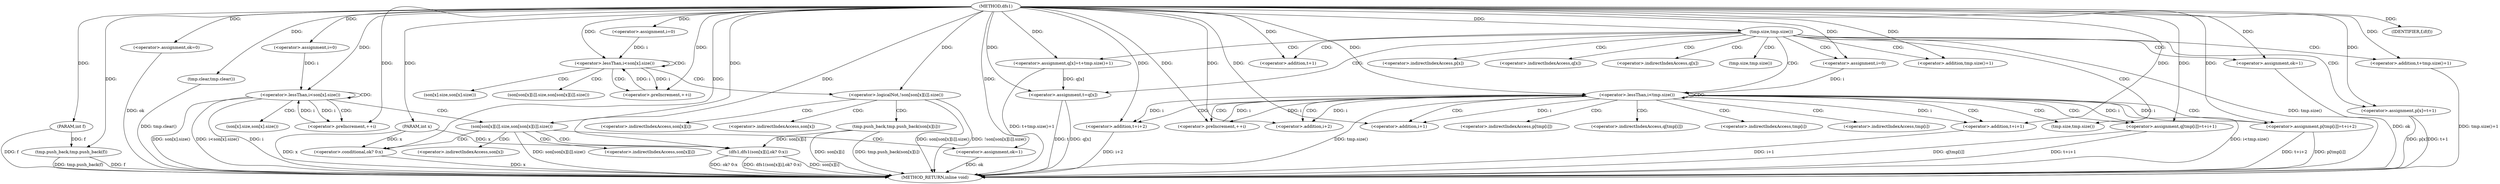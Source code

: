 digraph "dfs1" {  
"1000164" [label = "(METHOD,dfs1)" ]
"1000284" [label = "(METHOD_RETURN,inline void)" ]
"1000165" [label = "(PARAM,int x)" ]
"1000166" [label = "(PARAM,int f)" ]
"1000169" [label = "(<operator>.assignment,ok=0)" ]
"1000172" [label = "(tmp.clear,tmp.clear())" ]
"1000174" [label = "(IDENTIFIER,f,if(f))" ]
"1000175" [label = "(tmp.push_back,tmp.push_back(f))" ]
"1000179" [label = "(<operator>.assignment,i=0)" ]
"1000182" [label = "(<operator>.lessThan,i<son[x].size())" ]
"1000185" [label = "(<operator>.preIncrement,++i)" ]
"1000197" [label = "(tmp.size,tmp.size())" ]
"1000260" [label = "(<operator>.assignment,i=0)" ]
"1000263" [label = "(<operator>.lessThan,i<son[x].size())" ]
"1000266" [label = "(<operator>.preIncrement,++i)" ]
"1000188" [label = "(<operator>.logicalNot,!son[son[x][i]].size())" ]
"1000190" [label = "(tmp.push_back,tmp.push_back(son[x][i]))" ]
"1000269" [label = "(son[son[x][i]].size,son[son[x][i]].size())" ]
"1000200" [label = "(<operator>.assignment,p[x]=t+1)" ]
"1000207" [label = "(<operator>.assignment,q[x]=t+tmp.size()+1)" ]
"1000218" [label = "(<operator>.assignment,i=0)" ]
"1000221" [label = "(<operator>.lessThan,i<tmp.size())" ]
"1000224" [label = "(<operator>.preIncrement,++i)" ]
"1000250" [label = "(<operator>.assignment,t=q[x])" ]
"1000255" [label = "(<operator>.assignment,ok=1)" ]
"1000271" [label = "(dfs1,dfs1(son[x][i],ok? 0:x))" ]
"1000281" [label = "(<operator>.assignment,ok=1)" ]
"1000227" [label = "(<operator>.assignment,p[tmp[i]]=t+i+2)" ]
"1000238" [label = "(<operator>.assignment,q[tmp[i]]=t+i+1)" ]
"1000204" [label = "(<operator>.addition,t+1)" ]
"1000211" [label = "(<operator>.addition,t+tmp.size()+1)" ]
"1000277" [label = "(<operator>.conditional,ok? 0:x)" ]
"1000213" [label = "(<operator>.addition,tmp.size()+1)" ]
"1000233" [label = "(<operator>.addition,t+i+2)" ]
"1000244" [label = "(<operator>.addition,t+i+1)" ]
"1000235" [label = "(<operator>.addition,i+2)" ]
"1000246" [label = "(<operator>.addition,i+1)" ]
"1000184" [label = "(son[x].size,son[x].size())" ]
"1000265" [label = "(son[x].size,son[x].size())" ]
"1000189" [label = "(son[son[x][i]].size,son[son[x][i]].size())" ]
"1000191" [label = "(<operator>.indirectIndexAccess,son[x][i])" ]
"1000192" [label = "(<operator>.indirectIndexAccess,son[x])" ]
"1000201" [label = "(<operator>.indirectIndexAccess,p[x])" ]
"1000208" [label = "(<operator>.indirectIndexAccess,q[x])" ]
"1000223" [label = "(tmp.size,tmp.size())" ]
"1000252" [label = "(<operator>.indirectIndexAccess,q[x])" ]
"1000272" [label = "(<operator>.indirectIndexAccess,son[x][i])" ]
"1000228" [label = "(<operator>.indirectIndexAccess,p[tmp[i]])" ]
"1000239" [label = "(<operator>.indirectIndexAccess,q[tmp[i]])" ]
"1000273" [label = "(<operator>.indirectIndexAccess,son[x])" ]
"1000214" [label = "(tmp.size,tmp.size())" ]
"1000230" [label = "(<operator>.indirectIndexAccess,tmp[i])" ]
"1000241" [label = "(<operator>.indirectIndexAccess,tmp[i])" ]
  "1000165" -> "1000284"  [ label = "DDG: x"] 
  "1000166" -> "1000284"  [ label = "DDG: f"] 
  "1000169" -> "1000284"  [ label = "DDG: ok"] 
  "1000172" -> "1000284"  [ label = "DDG: tmp.clear()"] 
  "1000175" -> "1000284"  [ label = "DDG: f"] 
  "1000175" -> "1000284"  [ label = "DDG: tmp.push_back(f)"] 
  "1000197" -> "1000284"  [ label = "DDG: tmp.size()"] 
  "1000200" -> "1000284"  [ label = "DDG: p[x]"] 
  "1000200" -> "1000284"  [ label = "DDG: t+1"] 
  "1000211" -> "1000284"  [ label = "DDG: tmp.size()+1"] 
  "1000207" -> "1000284"  [ label = "DDG: t+tmp.size()+1"] 
  "1000221" -> "1000284"  [ label = "DDG: tmp.size()"] 
  "1000221" -> "1000284"  [ label = "DDG: i<tmp.size()"] 
  "1000250" -> "1000284"  [ label = "DDG: t"] 
  "1000250" -> "1000284"  [ label = "DDG: q[x]"] 
  "1000255" -> "1000284"  [ label = "DDG: ok"] 
  "1000263" -> "1000284"  [ label = "DDG: i"] 
  "1000263" -> "1000284"  [ label = "DDG: son[x].size()"] 
  "1000263" -> "1000284"  [ label = "DDG: i<son[x].size()"] 
  "1000269" -> "1000284"  [ label = "DDG: son[son[x][i]].size()"] 
  "1000271" -> "1000284"  [ label = "DDG: son[x][i]"] 
  "1000277" -> "1000284"  [ label = "DDG: x"] 
  "1000271" -> "1000284"  [ label = "DDG: ok? 0:x"] 
  "1000271" -> "1000284"  [ label = "DDG: dfs1(son[x][i],ok? 0:x)"] 
  "1000281" -> "1000284"  [ label = "DDG: ok"] 
  "1000227" -> "1000284"  [ label = "DDG: p[tmp[i]]"] 
  "1000233" -> "1000284"  [ label = "DDG: i+2"] 
  "1000227" -> "1000284"  [ label = "DDG: t+i+2"] 
  "1000238" -> "1000284"  [ label = "DDG: q[tmp[i]]"] 
  "1000244" -> "1000284"  [ label = "DDG: i+1"] 
  "1000238" -> "1000284"  [ label = "DDG: t+i+1"] 
  "1000188" -> "1000284"  [ label = "DDG: son[son[x][i]].size()"] 
  "1000188" -> "1000284"  [ label = "DDG: !son[son[x][i]].size()"] 
  "1000190" -> "1000284"  [ label = "DDG: son[x][i]"] 
  "1000190" -> "1000284"  [ label = "DDG: tmp.push_back(son[x][i])"] 
  "1000164" -> "1000165"  [ label = "DDG: "] 
  "1000164" -> "1000166"  [ label = "DDG: "] 
  "1000164" -> "1000169"  [ label = "DDG: "] 
  "1000164" -> "1000172"  [ label = "DDG: "] 
  "1000164" -> "1000174"  [ label = "DDG: "] 
  "1000164" -> "1000179"  [ label = "DDG: "] 
  "1000164" -> "1000197"  [ label = "DDG: "] 
  "1000164" -> "1000260"  [ label = "DDG: "] 
  "1000166" -> "1000175"  [ label = "DDG: f"] 
  "1000164" -> "1000175"  [ label = "DDG: "] 
  "1000179" -> "1000182"  [ label = "DDG: i"] 
  "1000185" -> "1000182"  [ label = "DDG: i"] 
  "1000164" -> "1000182"  [ label = "DDG: "] 
  "1000182" -> "1000185"  [ label = "DDG: i"] 
  "1000164" -> "1000185"  [ label = "DDG: "] 
  "1000260" -> "1000263"  [ label = "DDG: i"] 
  "1000266" -> "1000263"  [ label = "DDG: i"] 
  "1000164" -> "1000263"  [ label = "DDG: "] 
  "1000263" -> "1000266"  [ label = "DDG: i"] 
  "1000164" -> "1000266"  [ label = "DDG: "] 
  "1000164" -> "1000269"  [ label = "DDG: "] 
  "1000164" -> "1000188"  [ label = "DDG: "] 
  "1000164" -> "1000200"  [ label = "DDG: "] 
  "1000164" -> "1000207"  [ label = "DDG: "] 
  "1000164" -> "1000218"  [ label = "DDG: "] 
  "1000207" -> "1000250"  [ label = "DDG: q[x]"] 
  "1000164" -> "1000255"  [ label = "DDG: "] 
  "1000164" -> "1000281"  [ label = "DDG: "] 
  "1000218" -> "1000221"  [ label = "DDG: i"] 
  "1000224" -> "1000221"  [ label = "DDG: i"] 
  "1000164" -> "1000221"  [ label = "DDG: "] 
  "1000164" -> "1000224"  [ label = "DDG: "] 
  "1000221" -> "1000224"  [ label = "DDG: i"] 
  "1000221" -> "1000227"  [ label = "DDG: i"] 
  "1000164" -> "1000227"  [ label = "DDG: "] 
  "1000164" -> "1000238"  [ label = "DDG: "] 
  "1000221" -> "1000238"  [ label = "DDG: i"] 
  "1000164" -> "1000250"  [ label = "DDG: "] 
  "1000190" -> "1000271"  [ label = "DDG: son[x][i]"] 
  "1000164" -> "1000271"  [ label = "DDG: "] 
  "1000165" -> "1000271"  [ label = "DDG: x"] 
  "1000164" -> "1000204"  [ label = "DDG: "] 
  "1000164" -> "1000211"  [ label = "DDG: "] 
  "1000164" -> "1000277"  [ label = "DDG: "] 
  "1000165" -> "1000277"  [ label = "DDG: x"] 
  "1000164" -> "1000213"  [ label = "DDG: "] 
  "1000164" -> "1000233"  [ label = "DDG: "] 
  "1000221" -> "1000233"  [ label = "DDG: i"] 
  "1000164" -> "1000244"  [ label = "DDG: "] 
  "1000221" -> "1000244"  [ label = "DDG: i"] 
  "1000221" -> "1000235"  [ label = "DDG: i"] 
  "1000164" -> "1000235"  [ label = "DDG: "] 
  "1000164" -> "1000246"  [ label = "DDG: "] 
  "1000221" -> "1000246"  [ label = "DDG: i"] 
  "1000182" -> "1000182"  [ label = "CDG: "] 
  "1000182" -> "1000189"  [ label = "CDG: "] 
  "1000182" -> "1000188"  [ label = "CDG: "] 
  "1000182" -> "1000184"  [ label = "CDG: "] 
  "1000182" -> "1000185"  [ label = "CDG: "] 
  "1000197" -> "1000200"  [ label = "CDG: "] 
  "1000197" -> "1000211"  [ label = "CDG: "] 
  "1000197" -> "1000221"  [ label = "CDG: "] 
  "1000197" -> "1000208"  [ label = "CDG: "] 
  "1000197" -> "1000213"  [ label = "CDG: "] 
  "1000197" -> "1000255"  [ label = "CDG: "] 
  "1000197" -> "1000204"  [ label = "CDG: "] 
  "1000197" -> "1000207"  [ label = "CDG: "] 
  "1000197" -> "1000252"  [ label = "CDG: "] 
  "1000197" -> "1000214"  [ label = "CDG: "] 
  "1000197" -> "1000250"  [ label = "CDG: "] 
  "1000197" -> "1000218"  [ label = "CDG: "] 
  "1000197" -> "1000201"  [ label = "CDG: "] 
  "1000197" -> "1000223"  [ label = "CDG: "] 
  "1000263" -> "1000265"  [ label = "CDG: "] 
  "1000263" -> "1000263"  [ label = "CDG: "] 
  "1000263" -> "1000266"  [ label = "CDG: "] 
  "1000263" -> "1000269"  [ label = "CDG: "] 
  "1000188" -> "1000191"  [ label = "CDG: "] 
  "1000188" -> "1000190"  [ label = "CDG: "] 
  "1000188" -> "1000192"  [ label = "CDG: "] 
  "1000269" -> "1000277"  [ label = "CDG: "] 
  "1000269" -> "1000281"  [ label = "CDG: "] 
  "1000269" -> "1000272"  [ label = "CDG: "] 
  "1000269" -> "1000271"  [ label = "CDG: "] 
  "1000269" -> "1000273"  [ label = "CDG: "] 
  "1000221" -> "1000239"  [ label = "CDG: "] 
  "1000221" -> "1000246"  [ label = "CDG: "] 
  "1000221" -> "1000238"  [ label = "CDG: "] 
  "1000221" -> "1000221"  [ label = "CDG: "] 
  "1000221" -> "1000233"  [ label = "CDG: "] 
  "1000221" -> "1000227"  [ label = "CDG: "] 
  "1000221" -> "1000230"  [ label = "CDG: "] 
  "1000221" -> "1000244"  [ label = "CDG: "] 
  "1000221" -> "1000235"  [ label = "CDG: "] 
  "1000221" -> "1000224"  [ label = "CDG: "] 
  "1000221" -> "1000241"  [ label = "CDG: "] 
  "1000221" -> "1000223"  [ label = "CDG: "] 
  "1000221" -> "1000228"  [ label = "CDG: "] 
}
